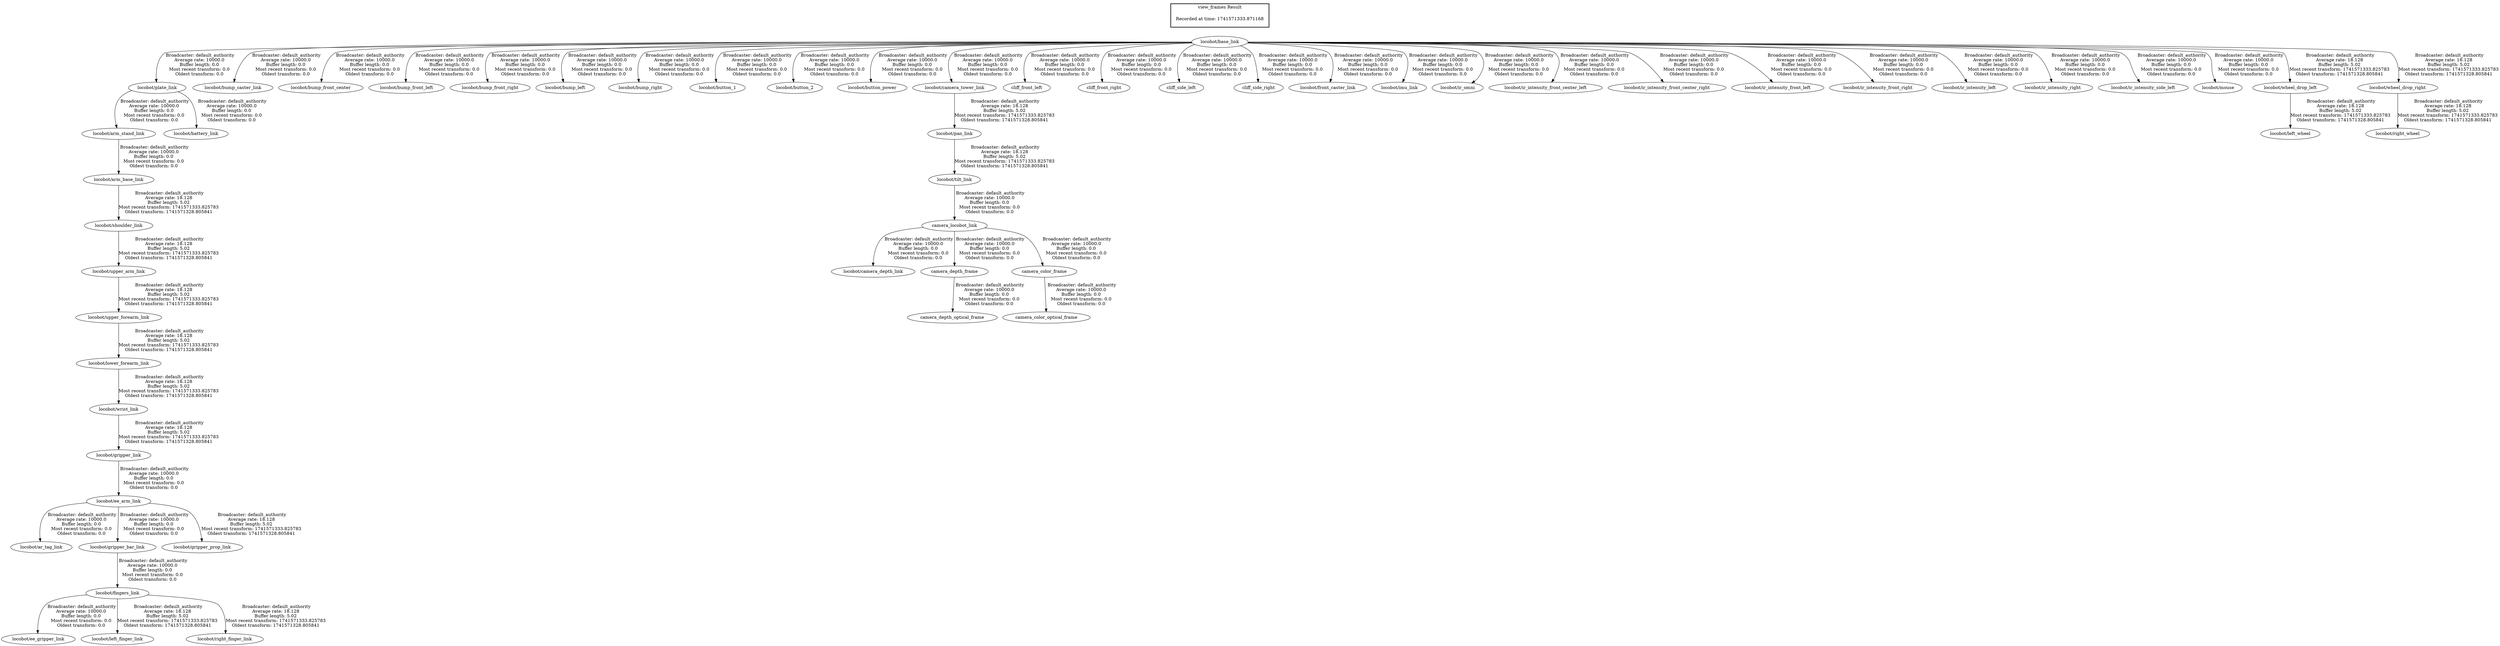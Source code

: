 digraph G {
"locobot/ee_arm_link" -> "locobot/ar_tag_link"[label=" Broadcaster: default_authority\nAverage rate: 10000.0\nBuffer length: 0.0\nMost recent transform: 0.0\nOldest transform: 0.0\n"];
"locobot/gripper_link" -> "locobot/ee_arm_link"[label=" Broadcaster: default_authority\nAverage rate: 10000.0\nBuffer length: 0.0\nMost recent transform: 0.0\nOldest transform: 0.0\n"];
"locobot/arm_stand_link" -> "locobot/arm_base_link"[label=" Broadcaster: default_authority\nAverage rate: 10000.0\nBuffer length: 0.0\nMost recent transform: 0.0\nOldest transform: 0.0\n"];
"locobot/plate_link" -> "locobot/arm_stand_link"[label=" Broadcaster: default_authority\nAverage rate: 10000.0\nBuffer length: 0.0\nMost recent transform: 0.0\nOldest transform: 0.0\n"];
"locobot/base_link" -> "locobot/plate_link"[label=" Broadcaster: default_authority\nAverage rate: 10000.0\nBuffer length: 0.0\nMost recent transform: 0.0\nOldest transform: 0.0\n"];
"locobot/plate_link" -> "locobot/battery_link"[label=" Broadcaster: default_authority\nAverage rate: 10000.0\nBuffer length: 0.0\nMost recent transform: 0.0\nOldest transform: 0.0\n"];
"locobot/base_link" -> "locobot/bump_caster_link"[label=" Broadcaster: default_authority\nAverage rate: 10000.0\nBuffer length: 0.0\nMost recent transform: 0.0\nOldest transform: 0.0\n"];
"locobot/base_link" -> "locobot/bump_front_center"[label=" Broadcaster: default_authority\nAverage rate: 10000.0\nBuffer length: 0.0\nMost recent transform: 0.0\nOldest transform: 0.0\n"];
"locobot/base_link" -> "locobot/bump_front_left"[label=" Broadcaster: default_authority\nAverage rate: 10000.0\nBuffer length: 0.0\nMost recent transform: 0.0\nOldest transform: 0.0\n"];
"locobot/base_link" -> "locobot/bump_front_right"[label=" Broadcaster: default_authority\nAverage rate: 10000.0\nBuffer length: 0.0\nMost recent transform: 0.0\nOldest transform: 0.0\n"];
"locobot/base_link" -> "locobot/bump_left"[label=" Broadcaster: default_authority\nAverage rate: 10000.0\nBuffer length: 0.0\nMost recent transform: 0.0\nOldest transform: 0.0\n"];
"locobot/base_link" -> "locobot/bump_right"[label=" Broadcaster: default_authority\nAverage rate: 10000.0\nBuffer length: 0.0\nMost recent transform: 0.0\nOldest transform: 0.0\n"];
"locobot/base_link" -> "locobot/button_1"[label=" Broadcaster: default_authority\nAverage rate: 10000.0\nBuffer length: 0.0\nMost recent transform: 0.0\nOldest transform: 0.0\n"];
"locobot/base_link" -> "locobot/button_2"[label=" Broadcaster: default_authority\nAverage rate: 10000.0\nBuffer length: 0.0\nMost recent transform: 0.0\nOldest transform: 0.0\n"];
"locobot/base_link" -> "locobot/button_power"[label=" Broadcaster: default_authority\nAverage rate: 10000.0\nBuffer length: 0.0\nMost recent transform: 0.0\nOldest transform: 0.0\n"];
"locobot/tilt_link" -> "camera_locobot_link"[label=" Broadcaster: default_authority\nAverage rate: 10000.0\nBuffer length: 0.0\nMost recent transform: 0.0\nOldest transform: 0.0\n"];
"locobot/pan_link" -> "locobot/tilt_link"[label=" Broadcaster: default_authority\nAverage rate: 18.128\nBuffer length: 5.02\nMost recent transform: 1741571333.825783\nOldest transform: 1741571328.805841\n"];
"camera_locobot_link" -> "locobot/camera_depth_link"[label=" Broadcaster: default_authority\nAverage rate: 10000.0\nBuffer length: 0.0\nMost recent transform: 0.0\nOldest transform: 0.0\n"];
"locobot/base_link" -> "locobot/camera_tower_link"[label=" Broadcaster: default_authority\nAverage rate: 10000.0\nBuffer length: 0.0\nMost recent transform: 0.0\nOldest transform: 0.0\n"];
"locobot/base_link" -> "cliff_front_left"[label=" Broadcaster: default_authority\nAverage rate: 10000.0\nBuffer length: 0.0\nMost recent transform: 0.0\nOldest transform: 0.0\n"];
"locobot/base_link" -> "cliff_front_right"[label=" Broadcaster: default_authority\nAverage rate: 10000.0\nBuffer length: 0.0\nMost recent transform: 0.0\nOldest transform: 0.0\n"];
"locobot/base_link" -> "cliff_side_left"[label=" Broadcaster: default_authority\nAverage rate: 10000.0\nBuffer length: 0.0\nMost recent transform: 0.0\nOldest transform: 0.0\n"];
"locobot/base_link" -> "cliff_side_right"[label=" Broadcaster: default_authority\nAverage rate: 10000.0\nBuffer length: 0.0\nMost recent transform: 0.0\nOldest transform: 0.0\n"];
"locobot/wrist_link" -> "locobot/gripper_link"[label=" Broadcaster: default_authority\nAverage rate: 18.128\nBuffer length: 5.02\nMost recent transform: 1741571333.825783\nOldest transform: 1741571328.805841\n"];
"locobot/gripper_bar_link" -> "locobot/fingers_link"[label=" Broadcaster: default_authority\nAverage rate: 10000.0\nBuffer length: 0.0\nMost recent transform: 0.0\nOldest transform: 0.0\n"];
"locobot/ee_arm_link" -> "locobot/gripper_bar_link"[label=" Broadcaster: default_authority\nAverage rate: 10000.0\nBuffer length: 0.0\nMost recent transform: 0.0\nOldest transform: 0.0\n"];
"locobot/fingers_link" -> "locobot/ee_gripper_link"[label=" Broadcaster: default_authority\nAverage rate: 10000.0\nBuffer length: 0.0\nMost recent transform: 0.0\nOldest transform: 0.0\n"];
"locobot/base_link" -> "locobot/front_caster_link"[label=" Broadcaster: default_authority\nAverage rate: 10000.0\nBuffer length: 0.0\nMost recent transform: 0.0\nOldest transform: 0.0\n"];
"locobot/base_link" -> "locobot/imu_link"[label=" Broadcaster: default_authority\nAverage rate: 10000.0\nBuffer length: 0.0\nMost recent transform: 0.0\nOldest transform: 0.0\n"];
"locobot/base_link" -> "locobot/ir_omni"[label=" Broadcaster: default_authority\nAverage rate: 10000.0\nBuffer length: 0.0\nMost recent transform: 0.0\nOldest transform: 0.0\n"];
"locobot/base_link" -> "locobot/ir_intensity_front_center_left"[label=" Broadcaster: default_authority\nAverage rate: 10000.0\nBuffer length: 0.0\nMost recent transform: 0.0\nOldest transform: 0.0\n"];
"locobot/base_link" -> "locobot/ir_intensity_front_center_right"[label=" Broadcaster: default_authority\nAverage rate: 10000.0\nBuffer length: 0.0\nMost recent transform: 0.0\nOldest transform: 0.0\n"];
"locobot/base_link" -> "locobot/ir_intensity_front_left"[label=" Broadcaster: default_authority\nAverage rate: 10000.0\nBuffer length: 0.0\nMost recent transform: 0.0\nOldest transform: 0.0\n"];
"locobot/base_link" -> "locobot/ir_intensity_front_right"[label=" Broadcaster: default_authority\nAverage rate: 10000.0\nBuffer length: 0.0\nMost recent transform: 0.0\nOldest transform: 0.0\n"];
"locobot/base_link" -> "locobot/ir_intensity_left"[label=" Broadcaster: default_authority\nAverage rate: 10000.0\nBuffer length: 0.0\nMost recent transform: 0.0\nOldest transform: 0.0\n"];
"locobot/base_link" -> "locobot/ir_intensity_right"[label=" Broadcaster: default_authority\nAverage rate: 10000.0\nBuffer length: 0.0\nMost recent transform: 0.0\nOldest transform: 0.0\n"];
"locobot/base_link" -> "locobot/ir_intensity_side_left"[label=" Broadcaster: default_authority\nAverage rate: 10000.0\nBuffer length: 0.0\nMost recent transform: 0.0\nOldest transform: 0.0\n"];
"locobot/base_link" -> "locobot/mouse"[label=" Broadcaster: default_authority\nAverage rate: 10000.0\nBuffer length: 0.0\nMost recent transform: 0.0\nOldest transform: 0.0\n"];
"camera_locobot_link" -> "camera_depth_frame"[label=" Broadcaster: default_authority\nAverage rate: 10000.0\nBuffer length: 0.0\nMost recent transform: 0.0\nOldest transform: 0.0\n"];
"camera_depth_frame" -> "camera_depth_optical_frame"[label=" Broadcaster: default_authority\nAverage rate: 10000.0\nBuffer length: 0.0\nMost recent transform: 0.0\nOldest transform: 0.0\n"];
"camera_locobot_link" -> "camera_color_frame"[label=" Broadcaster: default_authority\nAverage rate: 10000.0\nBuffer length: 0.0\nMost recent transform: 0.0\nOldest transform: 0.0\n"];
"camera_color_frame" -> "camera_color_optical_frame"[label=" Broadcaster: default_authority\nAverage rate: 10000.0\nBuffer length: 0.0\nMost recent transform: 0.0\nOldest transform: 0.0\n"];
"locobot/upper_arm_link" -> "locobot/upper_forearm_link"[label=" Broadcaster: default_authority\nAverage rate: 18.128\nBuffer length: 5.02\nMost recent transform: 1741571333.825783\nOldest transform: 1741571328.805841\n"];
"locobot/shoulder_link" -> "locobot/upper_arm_link"[label=" Broadcaster: default_authority\nAverage rate: 18.128\nBuffer length: 5.02\nMost recent transform: 1741571333.825783\nOldest transform: 1741571328.805841\n"];
"locobot/upper_forearm_link" -> "locobot/lower_forearm_link"[label=" Broadcaster: default_authority\nAverage rate: 18.128\nBuffer length: 5.02\nMost recent transform: 1741571333.825783\nOldest transform: 1741571328.805841\n"];
"locobot/ee_arm_link" -> "locobot/gripper_prop_link"[label=" Broadcaster: default_authority\nAverage rate: 18.128\nBuffer length: 5.02\nMost recent transform: 1741571333.825783\nOldest transform: 1741571328.805841\n"];
"locobot/fingers_link" -> "locobot/left_finger_link"[label=" Broadcaster: default_authority\nAverage rate: 18.128\nBuffer length: 5.02\nMost recent transform: 1741571333.825783\nOldest transform: 1741571328.805841\n"];
"locobot/wheel_drop_left" -> "locobot/left_wheel"[label=" Broadcaster: default_authority\nAverage rate: 18.128\nBuffer length: 5.02\nMost recent transform: 1741571333.825783\nOldest transform: 1741571328.805841\n"];
"locobot/base_link" -> "locobot/wheel_drop_left"[label=" Broadcaster: default_authority\nAverage rate: 18.128\nBuffer length: 5.02\nMost recent transform: 1741571333.825783\nOldest transform: 1741571328.805841\n"];
"locobot/camera_tower_link" -> "locobot/pan_link"[label=" Broadcaster: default_authority\nAverage rate: 18.128\nBuffer length: 5.02\nMost recent transform: 1741571333.825783\nOldest transform: 1741571328.805841\n"];
"locobot/fingers_link" -> "locobot/right_finger_link"[label=" Broadcaster: default_authority\nAverage rate: 18.128\nBuffer length: 5.02\nMost recent transform: 1741571333.825783\nOldest transform: 1741571328.805841\n"];
"locobot/wheel_drop_right" -> "locobot/right_wheel"[label=" Broadcaster: default_authority\nAverage rate: 18.128\nBuffer length: 5.02\nMost recent transform: 1741571333.825783\nOldest transform: 1741571328.805841\n"];
"locobot/base_link" -> "locobot/wheel_drop_right"[label=" Broadcaster: default_authority\nAverage rate: 18.128\nBuffer length: 5.02\nMost recent transform: 1741571333.825783\nOldest transform: 1741571328.805841\n"];
"locobot/arm_base_link" -> "locobot/shoulder_link"[label=" Broadcaster: default_authority\nAverage rate: 18.128\nBuffer length: 5.02\nMost recent transform: 1741571333.825783\nOldest transform: 1741571328.805841\n"];
"locobot/lower_forearm_link" -> "locobot/wrist_link"[label=" Broadcaster: default_authority\nAverage rate: 18.128\nBuffer length: 5.02\nMost recent transform: 1741571333.825783\nOldest transform: 1741571328.805841\n"];
edge [style=invis];
 subgraph cluster_legend { style=bold; color=black; label ="view_frames Result";
"Recorded at time: 1741571333.871168"[ shape=plaintext ] ;
}->"locobot/base_link";
}